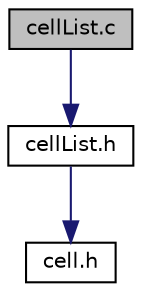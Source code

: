 digraph "cellList.c"
{
  edge [fontname="Helvetica",fontsize="10",labelfontname="Helvetica",labelfontsize="10"];
  node [fontname="Helvetica",fontsize="10",shape=record];
  Node1 [label="cellList.c",height=0.2,width=0.4,color="black", fillcolor="grey75", style="filled", fontcolor="black"];
  Node1 -> Node2 [color="midnightblue",fontsize="10",style="solid",fontname="Helvetica"];
  Node2 [label="cellList.h",height=0.2,width=0.4,color="black", fillcolor="white", style="filled",URL="$cellList_8h.html",tooltip="Creating the list of cells, with its size. "];
  Node2 -> Node3 [color="midnightblue",fontsize="10",style="solid",fontname="Helvetica"];
  Node3 [label="cell.h",height=0.2,width=0.4,color="black", fillcolor="white", style="filled",URL="$cell_8h.html",tooltip="The Life Game consists of a universe which contains live cells. Тhey appear and dissapear according t..."];
}
